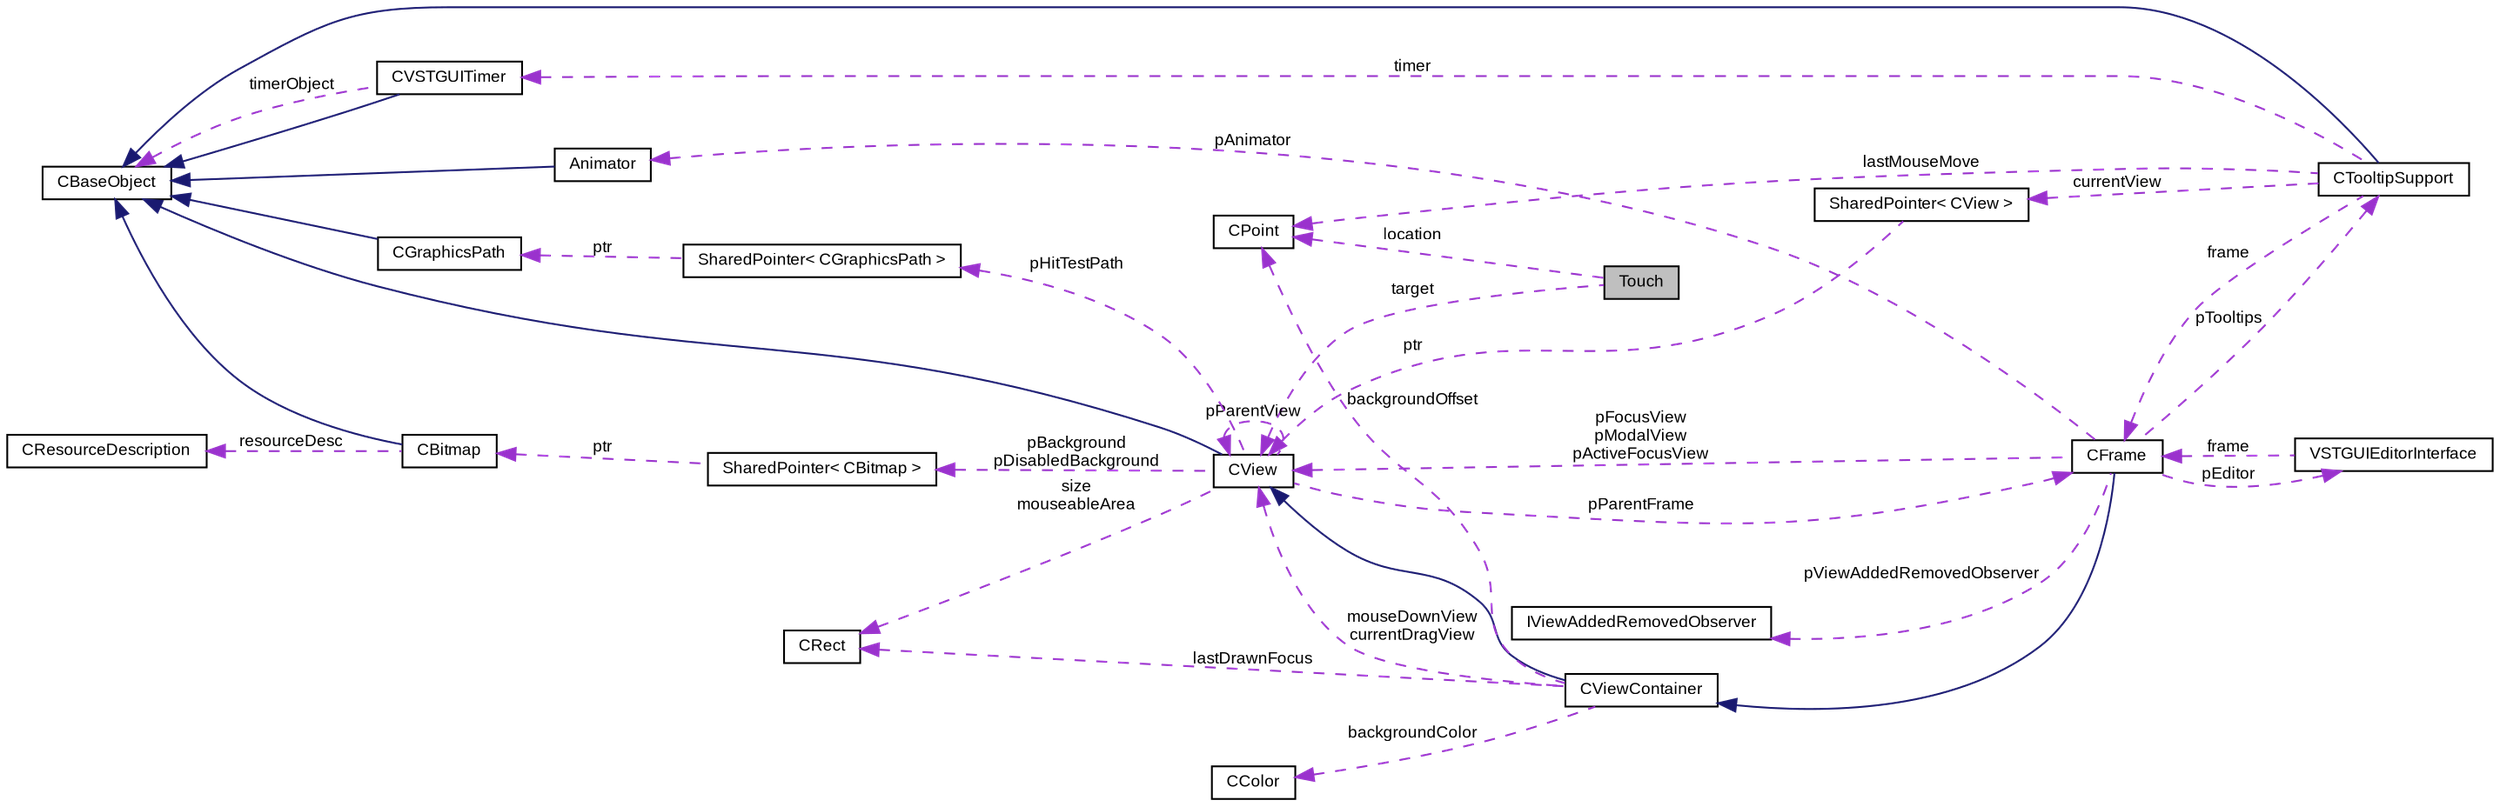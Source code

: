 digraph G
{
  bgcolor="transparent";
  edge [fontname="Arial",fontsize="9",labelfontname="Arial",labelfontsize="9"];
  node [fontname="Arial",fontsize="9",shape=record];
  rankdir=LR;
  Node1 [label="Touch",height=0.2,width=0.4,color="black", fillcolor="grey75", style="filled" fontcolor="black"];
  Node2 -> Node1 [dir=back,color="darkorchid3",fontsize="9",style="dashed",label="target",fontname="Arial"];
  Node2 [label="CView",height=0.2,width=0.4,color="black",URL="$class_v_s_t_g_u_i_1_1_c_view.html",tooltip="Base Class of all view objects."];
  Node3 -> Node2 [dir=back,color="midnightblue",fontsize="9",style="solid",fontname="Arial"];
  Node3 [label="CBaseObject",height=0.2,width=0.4,color="black",URL="$class_v_s_t_g_u_i_1_1_c_base_object.html",tooltip="Base Object with reference counter."];
  Node4 -> Node2 [dir=back,color="darkorchid3",fontsize="9",style="dashed",label="pBackground\npDisabledBackground",fontname="Arial"];
  Node4 [label="SharedPointer\< CBitmap \>",height=0.2,width=0.4,color="black",URL="$class_v_s_t_g_u_i_1_1_shared_pointer.html"];
  Node5 -> Node4 [dir=back,color="darkorchid3",fontsize="9",style="dashed",label="ptr",fontname="Arial"];
  Node5 [label="CBitmap",height=0.2,width=0.4,color="black",URL="$class_v_s_t_g_u_i_1_1_c_bitmap.html",tooltip="Encapsulates various platform depended kinds of bitmaps."];
  Node3 -> Node5 [dir=back,color="midnightblue",fontsize="9",style="solid",fontname="Arial"];
  Node6 -> Node5 [dir=back,color="darkorchid3",fontsize="9",style="dashed",label="resourceDesc",fontname="Arial"];
  Node6 [label="CResourceDescription",height=0.2,width=0.4,color="black",URL="$class_v_s_t_g_u_i_1_1_c_resource_description.html",tooltip="Describes a resource by name or by ID."];
  Node7 -> Node2 [dir=back,color="darkorchid3",fontsize="9",style="dashed",label="pParentFrame",fontname="Arial"];
  Node7 [label="CFrame",height=0.2,width=0.4,color="black",URL="$class_v_s_t_g_u_i_1_1_c_frame.html",tooltip="The CFrame is the parent container of all views."];
  Node8 -> Node7 [dir=back,color="midnightblue",fontsize="9",style="solid",fontname="Arial"];
  Node8 [label="CViewContainer",height=0.2,width=0.4,color="black",URL="$class_v_s_t_g_u_i_1_1_c_view_container.html",tooltip="Container Class of CView objects."];
  Node2 -> Node8 [dir=back,color="midnightblue",fontsize="9",style="solid",fontname="Arial"];
  Node2 -> Node8 [dir=back,color="darkorchid3",fontsize="9",style="dashed",label="mouseDownView\ncurrentDragView",fontname="Arial"];
  Node9 -> Node8 [dir=back,color="darkorchid3",fontsize="9",style="dashed",label="backgroundOffset",fontname="Arial"];
  Node9 [label="CPoint",height=0.2,width=0.4,color="black",URL="$struct_v_s_t_g_u_i_1_1_c_point.html",tooltip="Point structure."];
  Node10 -> Node8 [dir=back,color="darkorchid3",fontsize="9",style="dashed",label="backgroundColor",fontname="Arial"];
  Node10 [label="CColor",height=0.2,width=0.4,color="black",URL="$struct_v_s_t_g_u_i_1_1_c_color.html",tooltip="RGBA Color structure."];
  Node11 -> Node8 [dir=back,color="darkorchid3",fontsize="9",style="dashed",label="lastDrawnFocus",fontname="Arial"];
  Node11 [label="CRect",height=0.2,width=0.4,color="black",URL="$struct_v_s_t_g_u_i_1_1_c_rect.html",tooltip="Rect structure."];
  Node12 -> Node7 [dir=back,color="darkorchid3",fontsize="9",style="dashed",label="pViewAddedRemovedObserver",fontname="Arial"];
  Node12 [label="IViewAddedRemovedObserver",height=0.2,width=0.4,color="black",URL="$class_v_s_t_g_u_i_1_1_i_view_added_removed_observer.html",tooltip="view added removed observer interface for CFrame"];
  Node2 -> Node7 [dir=back,color="darkorchid3",fontsize="9",style="dashed",label="pFocusView\npModalView\npActiveFocusView",fontname="Arial"];
  Node13 -> Node7 [dir=back,color="darkorchid3",fontsize="9",style="dashed",label="pAnimator",fontname="Arial"];
  Node13 [label="Animator",height=0.2,width=0.4,color="black",URL="$class_v_s_t_g_u_i_1_1_animation_1_1_animator.html",tooltip="Animation runner."];
  Node3 -> Node13 [dir=back,color="midnightblue",fontsize="9",style="solid",fontname="Arial"];
  Node14 -> Node7 [dir=back,color="darkorchid3",fontsize="9",style="dashed",label="pTooltips",fontname="Arial"];
  Node14 [label="CTooltipSupport",height=0.2,width=0.4,color="black",URL="$class_v_s_t_g_u_i_1_1_c_tooltip_support.html",tooltip="Generic Tooltip Support class."];
  Node3 -> Node14 [dir=back,color="midnightblue",fontsize="9",style="solid",fontname="Arial"];
  Node7 -> Node14 [dir=back,color="darkorchid3",fontsize="9",style="dashed",label="frame",fontname="Arial"];
  Node15 -> Node14 [dir=back,color="darkorchid3",fontsize="9",style="dashed",label="currentView",fontname="Arial"];
  Node15 [label="SharedPointer\< CView \>",height=0.2,width=0.4,color="black",URL="$class_v_s_t_g_u_i_1_1_shared_pointer.html"];
  Node2 -> Node15 [dir=back,color="darkorchid3",fontsize="9",style="dashed",label="ptr",fontname="Arial"];
  Node9 -> Node14 [dir=back,color="darkorchid3",fontsize="9",style="dashed",label="lastMouseMove",fontname="Arial"];
  Node16 -> Node14 [dir=back,color="darkorchid3",fontsize="9",style="dashed",label="timer",fontname="Arial"];
  Node16 [label="CVSTGUITimer",height=0.2,width=0.4,color="black",URL="$class_v_s_t_g_u_i_1_1_c_v_s_t_g_u_i_timer.html",tooltip="A timer class, which posts timer messages to CBaseObjects."];
  Node3 -> Node16 [dir=back,color="midnightblue",fontsize="9",style="solid",fontname="Arial"];
  Node3 -> Node16 [dir=back,color="darkorchid3",fontsize="9",style="dashed",label="timerObject",fontname="Arial"];
  Node17 -> Node7 [dir=back,color="darkorchid3",fontsize="9",style="dashed",label="pEditor",fontname="Arial"];
  Node17 [label="VSTGUIEditorInterface",height=0.2,width=0.4,color="black",URL="$class_v_s_t_g_u_i_1_1_v_s_t_g_u_i_editor_interface.html"];
  Node7 -> Node17 [dir=back,color="darkorchid3",fontsize="9",style="dashed",label="frame",fontname="Arial"];
  Node2 -> Node2 [dir=back,color="darkorchid3",fontsize="9",style="dashed",label="pParentView",fontname="Arial"];
  Node18 -> Node2 [dir=back,color="darkorchid3",fontsize="9",style="dashed",label="pHitTestPath",fontname="Arial"];
  Node18 [label="SharedPointer\< CGraphicsPath \>",height=0.2,width=0.4,color="black",URL="$class_v_s_t_g_u_i_1_1_shared_pointer.html"];
  Node19 -> Node18 [dir=back,color="darkorchid3",fontsize="9",style="dashed",label="ptr",fontname="Arial"];
  Node19 [label="CGraphicsPath",height=0.2,width=0.4,color="black",URL="$class_v_s_t_g_u_i_1_1_c_graphics_path.html",tooltip="Graphics Path Object."];
  Node3 -> Node19 [dir=back,color="midnightblue",fontsize="9",style="solid",fontname="Arial"];
  Node11 -> Node2 [dir=back,color="darkorchid3",fontsize="9",style="dashed",label="size\nmouseableArea",fontname="Arial"];
  Node9 -> Node1 [dir=back,color="darkorchid3",fontsize="9",style="dashed",label="location",fontname="Arial"];
}
